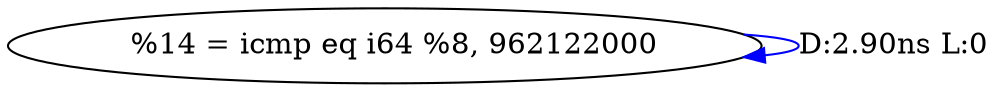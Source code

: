 digraph {
Node0x3e48930[label="  %14 = icmp eq i64 %8, 962122000"];
Node0x3e48930 -> Node0x3e48930[label="D:2.90ns L:0",color=blue];
}
